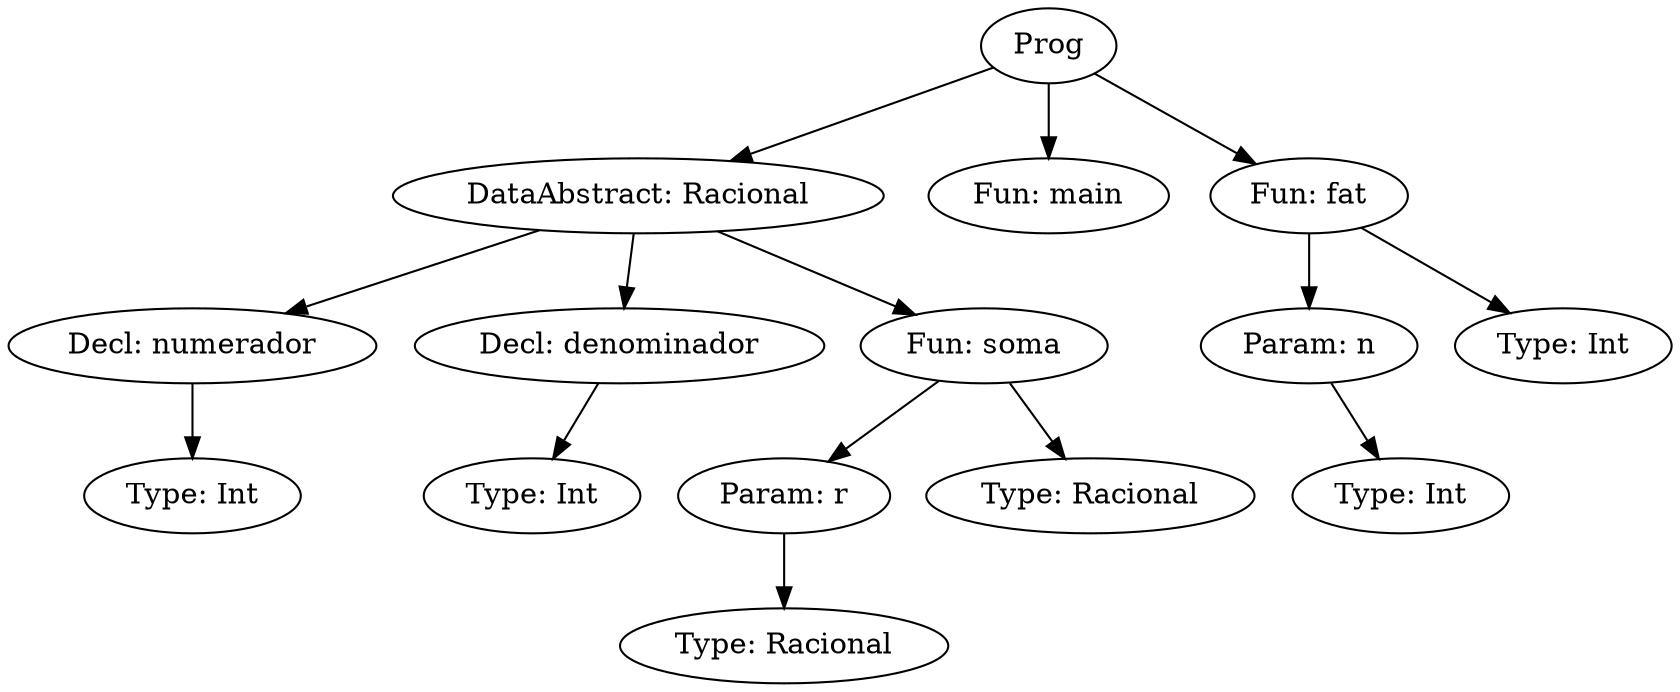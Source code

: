 digraph AST {
"Prog325333723" [label="Prog"];
"DataAbstract1782113663" [label="DataAbstract: Racional"];
"Prog325333723" -> "DataAbstract1782113663";
"Decl1433867275" [label="Decl: numerador"];
"DataAbstract1782113663" -> "Decl1433867275";
"Type476800120" [label="Type: Int"];
"Decl1433867275" -> "Type476800120";
"Decl1744347043" [label="Decl: denominador"];
"DataAbstract1782113663" -> "Decl1744347043";
"Type1254526270" [label="Type: Int"];
"Decl1744347043" -> "Type1254526270";
"Fun662441761" [label="Fun: soma"];
"DataAbstract1782113663" -> "Fun662441761";
"Param1618212626" [label="Param: r"];
"Fun662441761" -> "Param1618212626";
"Type1129670968" [label="Type: Racional"];
"Param1618212626" -> "Type1129670968";
"Type1023714065" [label="Type: Racional"];
"Fun662441761" -> "Type1023714065";
"Fun2051450519" [label="Fun: main"];
"Prog325333723" -> "Fun2051450519";
"Fun99747242" [label="Fun: fat"];
"Prog325333723" -> "Fun99747242";
"Param1837543557" [label="Param: n"];
"Fun99747242" -> "Param1837543557";
"Type1971489295" [label="Type: Int"];
"Param1837543557" -> "Type1971489295";
"Type985655350" [label="Type: Int"];
"Fun99747242" -> "Type985655350";
}
